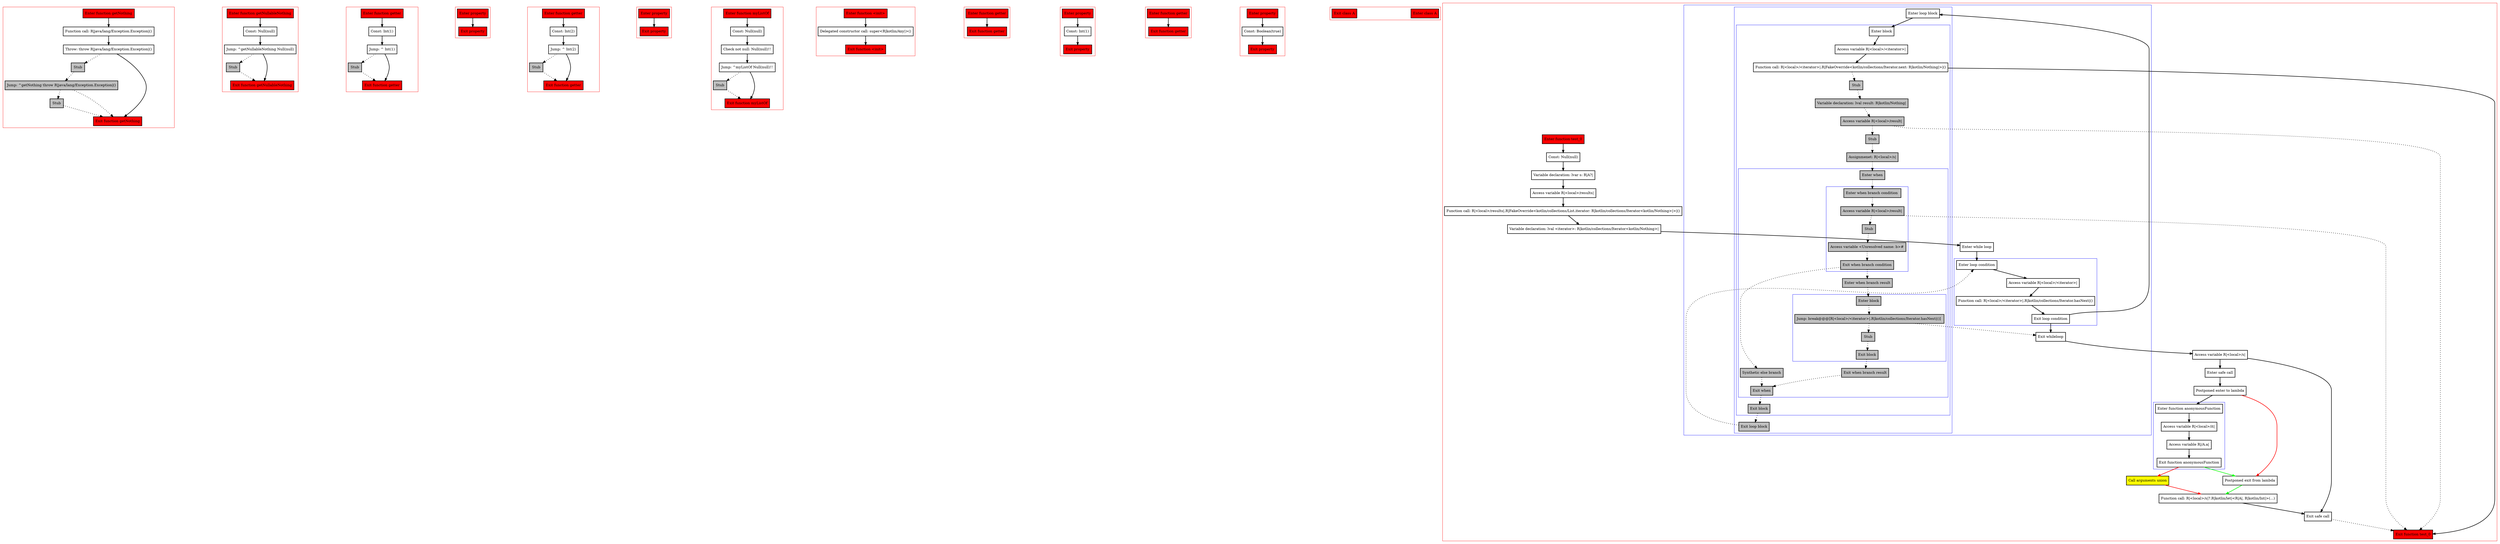digraph smartcastToNothing_kt {
    graph [nodesep=3]
    node [shape=box penwidth=2]
    edge [penwidth=2]

    subgraph cluster_0 {
        color=red
        0 [label="Enter function getNothing" style="filled" fillcolor=red];
        1 [label="Function call: R|java/lang/Exception.Exception|()"];
        2 [label="Throw: throw R|java/lang/Exception.Exception|()"];
        3 [label="Stub" style="filled" fillcolor=gray];
        4 [label="Jump: ^getNothing throw R|java/lang/Exception.Exception|()" style="filled" fillcolor=gray];
        5 [label="Stub" style="filled" fillcolor=gray];
        6 [label="Exit function getNothing" style="filled" fillcolor=red];
    }

    0 -> {1};
    1 -> {2};
    2 -> {6};
    2 -> {3} [style=dotted];
    3 -> {4} [style=dotted];
    4 -> {6 5} [style=dotted];
    5 -> {6} [style=dotted];

    subgraph cluster_1 {
        color=red
        7 [label="Enter function getNullableNothing" style="filled" fillcolor=red];
        8 [label="Const: Null(null)"];
        9 [label="Jump: ^getNullableNothing Null(null)"];
        10 [label="Stub" style="filled" fillcolor=gray];
        11 [label="Exit function getNullableNothing" style="filled" fillcolor=red];
    }

    7 -> {8};
    8 -> {9};
    9 -> {11};
    9 -> {10} [style=dotted];
    10 -> {11} [style=dotted];

    subgraph cluster_2 {
        color=red
        12 [label="Enter function getter" style="filled" fillcolor=red];
        13 [label="Const: Int(1)"];
        14 [label="Jump: ^ Int(1)"];
        15 [label="Stub" style="filled" fillcolor=gray];
        16 [label="Exit function getter" style="filled" fillcolor=red];
    }

    12 -> {13};
    13 -> {14};
    14 -> {16};
    14 -> {15} [style=dotted];
    15 -> {16} [style=dotted];

    subgraph cluster_3 {
        color=red
        17 [label="Enter property" style="filled" fillcolor=red];
        18 [label="Exit property" style="filled" fillcolor=red];
    }

    17 -> {18};

    subgraph cluster_4 {
        color=red
        19 [label="Enter function getter" style="filled" fillcolor=red];
        20 [label="Const: Int(2)"];
        21 [label="Jump: ^ Int(2)"];
        22 [label="Stub" style="filled" fillcolor=gray];
        23 [label="Exit function getter" style="filled" fillcolor=red];
    }

    19 -> {20};
    20 -> {21};
    21 -> {23};
    21 -> {22} [style=dotted];
    22 -> {23} [style=dotted];

    subgraph cluster_5 {
        color=red
        24 [label="Enter property" style="filled" fillcolor=red];
        25 [label="Exit property" style="filled" fillcolor=red];
    }

    24 -> {25};

    subgraph cluster_6 {
        color=red
        26 [label="Enter function myListOf" style="filled" fillcolor=red];
        27 [label="Const: Null(null)"];
        28 [label="Check not null: Null(null)!!"];
        29 [label="Jump: ^myListOf Null(null)!!"];
        30 [label="Stub" style="filled" fillcolor=gray];
        31 [label="Exit function myListOf" style="filled" fillcolor=red];
    }

    26 -> {27};
    27 -> {28};
    28 -> {29};
    29 -> {31};
    29 -> {30} [style=dotted];
    30 -> {31} [style=dotted];

    subgraph cluster_7 {
        color=red
        32 [label="Enter function <init>" style="filled" fillcolor=red];
        33 [label="Delegated constructor call: super<R|kotlin/Any|>()"];
        34 [label="Exit function <init>" style="filled" fillcolor=red];
    }

    32 -> {33};
    33 -> {34};

    subgraph cluster_8 {
        color=red
        35 [label="Enter function getter" style="filled" fillcolor=red];
        36 [label="Exit function getter" style="filled" fillcolor=red];
    }

    35 -> {36};

    subgraph cluster_9 {
        color=red
        37 [label="Enter property" style="filled" fillcolor=red];
        38 [label="Const: Int(1)"];
        39 [label="Exit property" style="filled" fillcolor=red];
    }

    37 -> {38};
    38 -> {39};

    subgraph cluster_10 {
        color=red
        40 [label="Enter function getter" style="filled" fillcolor=red];
        41 [label="Exit function getter" style="filled" fillcolor=red];
    }

    40 -> {41};

    subgraph cluster_11 {
        color=red
        42 [label="Enter property" style="filled" fillcolor=red];
        43 [label="Const: Boolean(true)"];
        44 [label="Exit property" style="filled" fillcolor=red];
    }

    42 -> {43};
    43 -> {44};

    subgraph cluster_12 {
        color=red
        45 [label="Enter class A" style="filled" fillcolor=red];
        46 [label="Exit class A" style="filled" fillcolor=red];
    }


    subgraph cluster_13 {
        color=red
        47 [label="Enter function test_0" style="filled" fillcolor=red];
        48 [label="Const: Null(null)"];
        49 [label="Variable declaration: lvar s: R|A?|"];
        50 [label="Access variable R|<local>/results|"];
        51 [label="Function call: R|<local>/results|.R|FakeOverride<kotlin/collections/List.iterator: R|kotlin/collections/Iterator<kotlin/Nothing>|>|()"];
        52 [label="Variable declaration: lval <iterator>: R|kotlin/collections/Iterator<kotlin/Nothing>|"];
        subgraph cluster_14 {
            color=blue
            53 [label="Enter while loop"];
            subgraph cluster_15 {
                color=blue
                54 [label="Enter loop condition"];
                55 [label="Access variable R|<local>/<iterator>|"];
                56 [label="Function call: R|<local>/<iterator>|.R|kotlin/collections/Iterator.hasNext|()"];
                57 [label="Exit loop condition"];
            }
            subgraph cluster_16 {
                color=blue
                58 [label="Enter loop block"];
                subgraph cluster_17 {
                    color=blue
                    59 [label="Enter block"];
                    60 [label="Access variable R|<local>/<iterator>|"];
                    61 [label="Function call: R|<local>/<iterator>|.R|FakeOverride<kotlin/collections/Iterator.next: R|kotlin/Nothing|>|()"];
                    62 [label="Stub" style="filled" fillcolor=gray];
                    63 [label="Variable declaration: lval result: R|kotlin/Nothing|" style="filled" fillcolor=gray];
                    64 [label="Access variable R|<local>/result|" style="filled" fillcolor=gray];
                    65 [label="Stub" style="filled" fillcolor=gray];
                    66 [label="Assignmenet: R|<local>/s|" style="filled" fillcolor=gray];
                    subgraph cluster_18 {
                        color=blue
                        67 [label="Enter when" style="filled" fillcolor=gray];
                        subgraph cluster_19 {
                            color=blue
                            68 [label="Enter when branch condition " style="filled" fillcolor=gray];
                            69 [label="Access variable R|<local>/result|" style="filled" fillcolor=gray];
                            70 [label="Stub" style="filled" fillcolor=gray];
                            71 [label="Access variable <Unresolved name: b>#" style="filled" fillcolor=gray];
                            72 [label="Exit when branch condition" style="filled" fillcolor=gray];
                        }
                        73 [label="Synthetic else branch" style="filled" fillcolor=gray];
                        74 [label="Enter when branch result" style="filled" fillcolor=gray];
                        subgraph cluster_20 {
                            color=blue
                            75 [label="Enter block" style="filled" fillcolor=gray];
                            76 [label="Jump: break@@@[R|<local>/<iterator>|.R|kotlin/collections/Iterator.hasNext|()] " style="filled" fillcolor=gray];
                            77 [label="Stub" style="filled" fillcolor=gray];
                            78 [label="Exit block" style="filled" fillcolor=gray];
                        }
                        79 [label="Exit when branch result" style="filled" fillcolor=gray];
                        80 [label="Exit when" style="filled" fillcolor=gray];
                    }
                    81 [label="Exit block" style="filled" fillcolor=gray];
                }
                82 [label="Exit loop block" style="filled" fillcolor=gray];
            }
            83 [label="Exit whileloop"];
        }
        84 [label="Access variable R|<local>/s|"];
        85 [label="Enter safe call"];
        86 [label="Postponed enter to lambda"];
        subgraph cluster_21 {
            color=blue
            87 [label="Enter function anonymousFunction"];
            88 [label="Access variable R|<local>/it|"];
            89 [label="Access variable R|/A.a|"];
            90 [label="Exit function anonymousFunction"];
        }
        91 [label="Call arguments union" style="filled" fillcolor=yellow];
        92 [label="Postponed exit from lambda"];
        93 [label="Function call: R|<local>/s|?.R|kotlin/let|<R|A|, R|kotlin/Int|>(...)"];
        94 [label="Exit safe call"];
        95 [label="Exit function test_0" style="filled" fillcolor=red];
    }

    47 -> {48};
    48 -> {49};
    49 -> {50};
    50 -> {51};
    51 -> {52};
    52 -> {53};
    53 -> {54};
    54 -> {55};
    55 -> {56};
    56 -> {57};
    57 -> {83 58};
    58 -> {59};
    59 -> {60};
    60 -> {61};
    61 -> {95};
    61 -> {62} [style=dotted];
    62 -> {63} [style=dotted];
    63 -> {64} [style=dotted];
    64 -> {95 65} [style=dotted];
    65 -> {66} [style=dotted];
    66 -> {67} [style=dotted];
    67 -> {68} [style=dotted];
    68 -> {69} [style=dotted];
    69 -> {95 70} [style=dotted];
    70 -> {71} [style=dotted];
    71 -> {72} [style=dotted];
    72 -> {74 73} [style=dotted];
    73 -> {80} [style=dotted];
    74 -> {75} [style=dotted];
    75 -> {76} [style=dotted];
    76 -> {83 77} [style=dotted];
    77 -> {78} [style=dotted];
    78 -> {79} [style=dotted];
    79 -> {80} [style=dotted];
    80 -> {81} [style=dotted];
    81 -> {82} [style=dotted];
    82 -> {54} [style=dotted];
    83 -> {84};
    84 -> {85 94};
    85 -> {86};
    86 -> {87};
    86 -> {92} [color=red];
    87 -> {88};
    88 -> {89};
    89 -> {90};
    90 -> {92} [color=green];
    90 -> {91} [color=red];
    91 -> {93} [color=red];
    92 -> {93} [color=green];
    93 -> {94};
    94 -> {95} [style=dotted];

}
